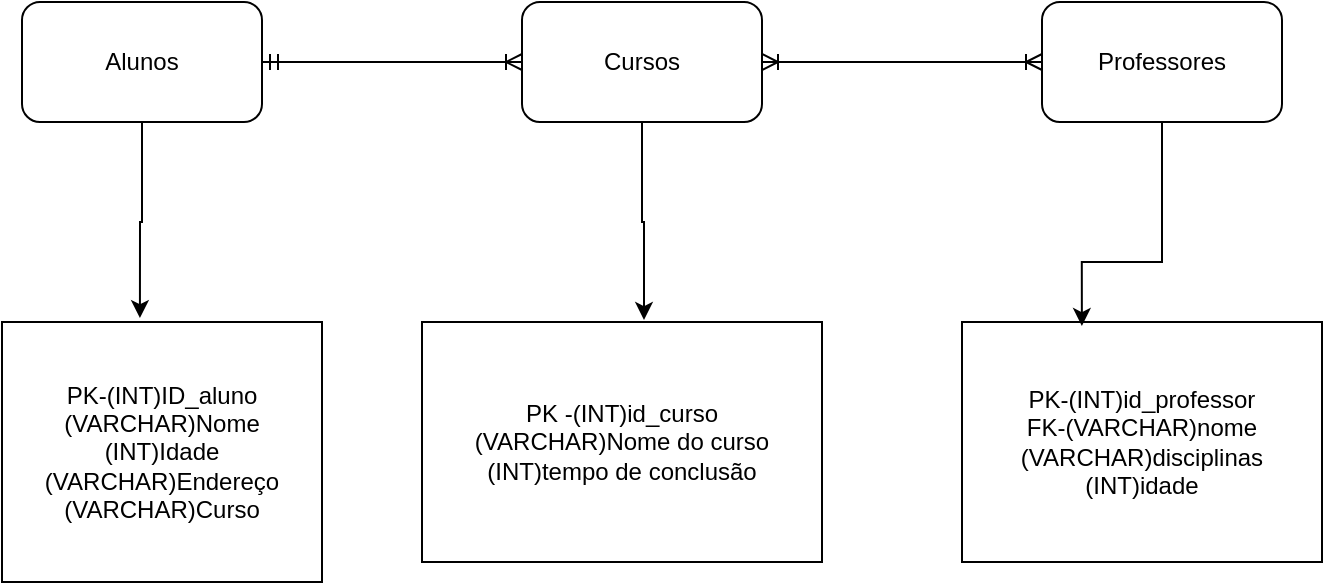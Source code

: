<mxfile version="26.1.0">
  <diagram name="Página-1" id="MvrbzyDox4Wt_1tos2_W">
    <mxGraphModel dx="838" dy="449" grid="1" gridSize="10" guides="1" tooltips="1" connect="1" arrows="1" fold="1" page="1" pageScale="1" pageWidth="827" pageHeight="1169" math="0" shadow="0">
      <root>
        <mxCell id="0" />
        <mxCell id="1" parent="0" />
        <mxCell id="kXjoKvxsPi3jEmVqvRIR-44" value="Professores" style="rounded=1;whiteSpace=wrap;html=1;" vertex="1" parent="1">
          <mxGeometry x="590" width="120" height="60" as="geometry" />
        </mxCell>
        <mxCell id="kXjoKvxsPi3jEmVqvRIR-45" value="Cursos" style="rounded=1;whiteSpace=wrap;html=1;" vertex="1" parent="1">
          <mxGeometry x="330" width="120" height="60" as="geometry" />
        </mxCell>
        <mxCell id="kXjoKvxsPi3jEmVqvRIR-46" value="Alunos" style="rounded=1;whiteSpace=wrap;html=1;" vertex="1" parent="1">
          <mxGeometry x="80" width="120" height="60" as="geometry" />
        </mxCell>
        <mxCell id="kXjoKvxsPi3jEmVqvRIR-47" value="PK-(INT)id_professor&lt;div&gt;FK-(VARCHAR)nome&lt;/div&gt;&lt;div&gt;(VARCHAR)disciplinas&lt;/div&gt;&lt;div&gt;(INT)idade&lt;/div&gt;" style="rounded=0;whiteSpace=wrap;html=1;" vertex="1" parent="1">
          <mxGeometry x="550" y="160" width="180" height="120" as="geometry" />
        </mxCell>
        <mxCell id="kXjoKvxsPi3jEmVqvRIR-48" value="PK -(INT)id_curso&lt;div&gt;(VARCHAR)Nome do curso&lt;/div&gt;&lt;div&gt;(INT)tempo de conclusão&lt;/div&gt;" style="rounded=0;whiteSpace=wrap;html=1;" vertex="1" parent="1">
          <mxGeometry x="280" y="160" width="200" height="120" as="geometry" />
        </mxCell>
        <mxCell id="kXjoKvxsPi3jEmVqvRIR-49" value="PK-(INT)ID_aluno&lt;div&gt;(VARCHAR)Nome&lt;/div&gt;&lt;div&gt;(INT)Idade&lt;/div&gt;&lt;div&gt;(VARCHAR)Endereço&lt;/div&gt;&lt;div&gt;(VARCHAR)Curso&lt;/div&gt;" style="rounded=0;whiteSpace=wrap;html=1;" vertex="1" parent="1">
          <mxGeometry x="70" y="160" width="160" height="130" as="geometry" />
        </mxCell>
        <mxCell id="kXjoKvxsPi3jEmVqvRIR-50" style="edgeStyle=orthogonalEdgeStyle;rounded=0;orthogonalLoop=1;jettySize=auto;html=1;exitX=0.5;exitY=1;exitDx=0;exitDy=0;entryX=0.555;entryY=-0.008;entryDx=0;entryDy=0;entryPerimeter=0;" edge="1" parent="1" source="kXjoKvxsPi3jEmVqvRIR-45" target="kXjoKvxsPi3jEmVqvRIR-48">
          <mxGeometry relative="1" as="geometry" />
        </mxCell>
        <mxCell id="kXjoKvxsPi3jEmVqvRIR-51" style="edgeStyle=orthogonalEdgeStyle;rounded=0;orthogonalLoop=1;jettySize=auto;html=1;exitX=0.5;exitY=1;exitDx=0;exitDy=0;entryX=0.431;entryY=-0.015;entryDx=0;entryDy=0;entryPerimeter=0;" edge="1" parent="1" source="kXjoKvxsPi3jEmVqvRIR-46" target="kXjoKvxsPi3jEmVqvRIR-49">
          <mxGeometry relative="1" as="geometry" />
        </mxCell>
        <mxCell id="kXjoKvxsPi3jEmVqvRIR-52" style="edgeStyle=orthogonalEdgeStyle;rounded=0;orthogonalLoop=1;jettySize=auto;html=1;exitX=0.5;exitY=1;exitDx=0;exitDy=0;entryX=0.333;entryY=0.017;entryDx=0;entryDy=0;entryPerimeter=0;" edge="1" parent="1" source="kXjoKvxsPi3jEmVqvRIR-44" target="kXjoKvxsPi3jEmVqvRIR-47">
          <mxGeometry relative="1" as="geometry">
            <Array as="points">
              <mxPoint x="650" y="130" />
              <mxPoint x="610" y="130" />
            </Array>
          </mxGeometry>
        </mxCell>
        <mxCell id="kXjoKvxsPi3jEmVqvRIR-53" value="" style="edgeStyle=entityRelationEdgeStyle;fontSize=12;html=1;endArrow=ERoneToMany;startArrow=ERmandOne;rounded=0;exitX=1;exitY=0.5;exitDx=0;exitDy=0;" edge="1" parent="1" source="kXjoKvxsPi3jEmVqvRIR-46">
          <mxGeometry width="100" height="100" relative="1" as="geometry">
            <mxPoint x="230" y="130" as="sourcePoint" />
            <mxPoint x="330" y="30" as="targetPoint" />
          </mxGeometry>
        </mxCell>
        <mxCell id="kXjoKvxsPi3jEmVqvRIR-54" value="" style="edgeStyle=entityRelationEdgeStyle;fontSize=12;html=1;endArrow=ERoneToMany;startArrow=ERoneToMany;rounded=0;exitX=1;exitY=0.5;exitDx=0;exitDy=0;" edge="1" parent="1" source="kXjoKvxsPi3jEmVqvRIR-45">
          <mxGeometry width="100" height="100" relative="1" as="geometry">
            <mxPoint x="490" y="130" as="sourcePoint" />
            <mxPoint x="590" y="30" as="targetPoint" />
          </mxGeometry>
        </mxCell>
      </root>
    </mxGraphModel>
  </diagram>
</mxfile>

